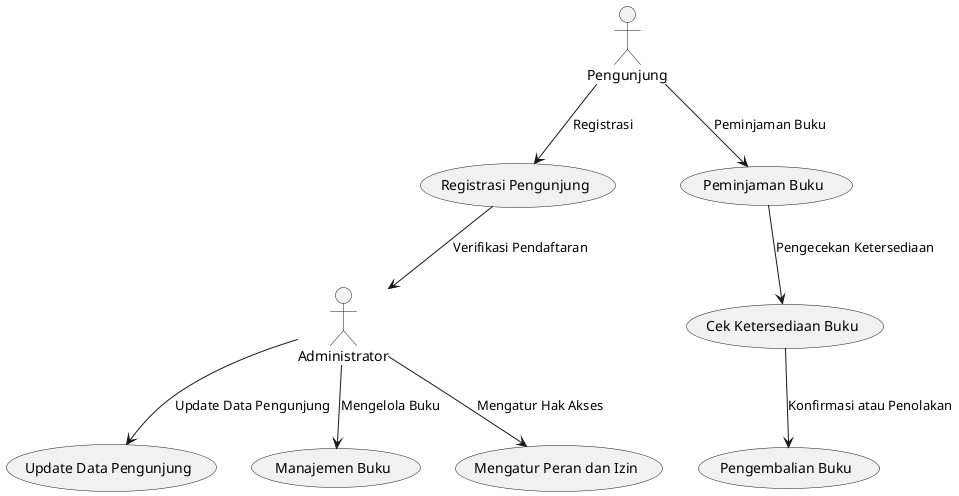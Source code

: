 @startuml usecase

actor "Pengunjung" as P
actor "Administrator" as A

usecase "Registrasi Pengunjung" as UC1
usecase "Update Data Pengunjung" as UC2
usecase "Peminjaman Buku" as UC3
usecase "Pengembalian Buku" as UC4
usecase "Cek Ketersediaan Buku" as UC5
usecase "Manajemen Buku" as UC6
usecase "Mengatur Peran dan Izin" as UC7

' Registrasi Pengunjung Flow
P --> UC1 : Registrasi
UC1 --> A : Verifikasi Pendaftaran
A --> UC2 : Update Data Pengunjung

' Peminjaman Buku Flow
P --> UC3 : Peminjaman Buku
UC3 --> UC5 : Pengecekan Ketersediaan
UC5 --> UC4 : Konfirmasi atau Penolakan

' Manajemen oleh Administrator
A --> UC6 : Mengelola Buku
A --> UC7 : Mengatur Hak Akses

@enduml
